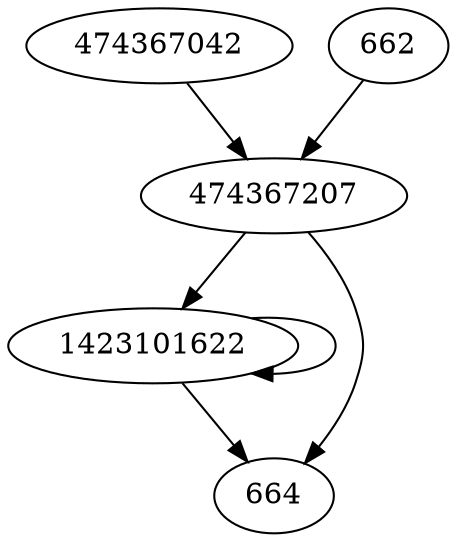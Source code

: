 digraph  {
474367042;
474367207;
662;
1423101622;
664;
474367042 -> 474367207;
474367207 -> 1423101622;
474367207 -> 664;
662 -> 474367207;
1423101622 -> 1423101622;
1423101622 -> 664;
}
